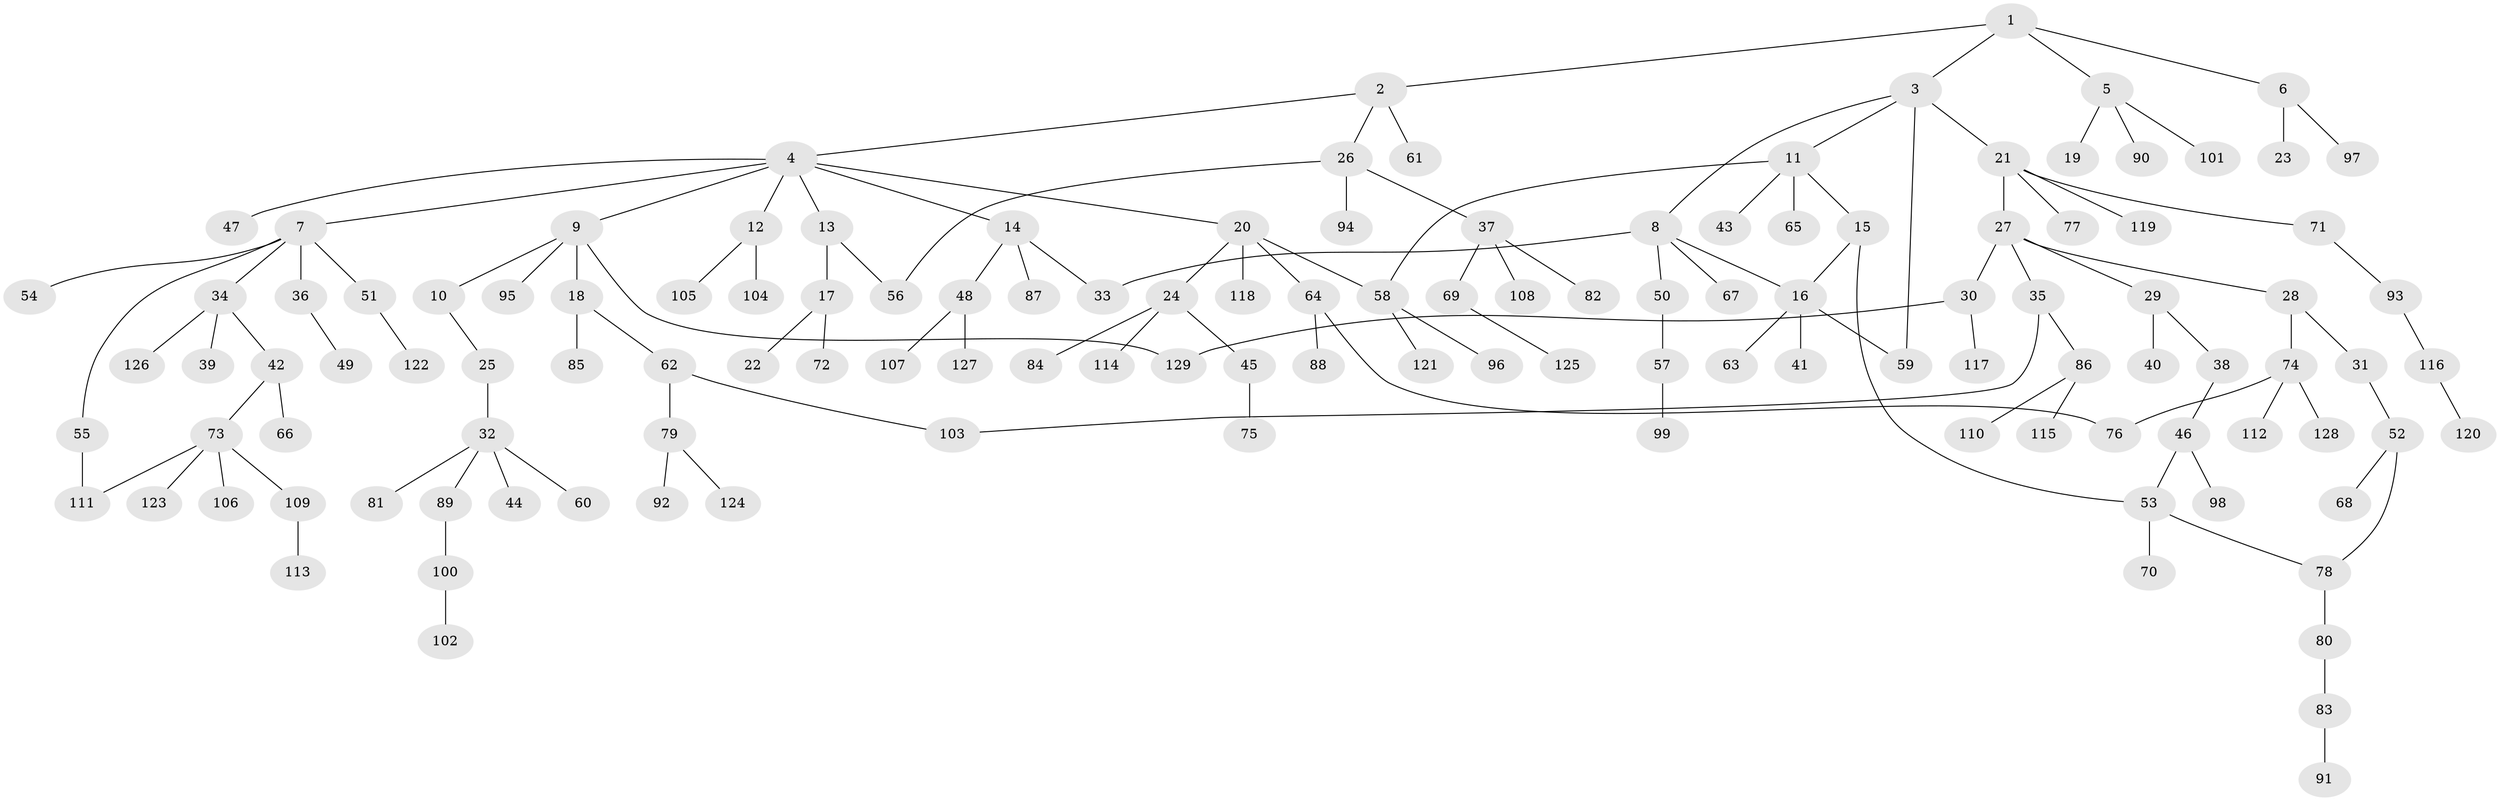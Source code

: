 // coarse degree distribution, {7: 0.022222222222222223, 4: 0.07777777777777778, 12: 0.011111111111111112, 3: 0.1111111111111111, 2: 0.16666666666666666, 6: 0.03333333333333333, 1: 0.5333333333333333, 5: 0.044444444444444446}
// Generated by graph-tools (version 1.1) at 2025/51/02/27/25 19:51:39]
// undirected, 129 vertices, 139 edges
graph export_dot {
graph [start="1"]
  node [color=gray90,style=filled];
  1;
  2;
  3;
  4;
  5;
  6;
  7;
  8;
  9;
  10;
  11;
  12;
  13;
  14;
  15;
  16;
  17;
  18;
  19;
  20;
  21;
  22;
  23;
  24;
  25;
  26;
  27;
  28;
  29;
  30;
  31;
  32;
  33;
  34;
  35;
  36;
  37;
  38;
  39;
  40;
  41;
  42;
  43;
  44;
  45;
  46;
  47;
  48;
  49;
  50;
  51;
  52;
  53;
  54;
  55;
  56;
  57;
  58;
  59;
  60;
  61;
  62;
  63;
  64;
  65;
  66;
  67;
  68;
  69;
  70;
  71;
  72;
  73;
  74;
  75;
  76;
  77;
  78;
  79;
  80;
  81;
  82;
  83;
  84;
  85;
  86;
  87;
  88;
  89;
  90;
  91;
  92;
  93;
  94;
  95;
  96;
  97;
  98;
  99;
  100;
  101;
  102;
  103;
  104;
  105;
  106;
  107;
  108;
  109;
  110;
  111;
  112;
  113;
  114;
  115;
  116;
  117;
  118;
  119;
  120;
  121;
  122;
  123;
  124;
  125;
  126;
  127;
  128;
  129;
  1 -- 2;
  1 -- 3;
  1 -- 5;
  1 -- 6;
  2 -- 4;
  2 -- 26;
  2 -- 61;
  3 -- 8;
  3 -- 11;
  3 -- 21;
  3 -- 59;
  4 -- 7;
  4 -- 9;
  4 -- 12;
  4 -- 13;
  4 -- 14;
  4 -- 20;
  4 -- 47;
  5 -- 19;
  5 -- 90;
  5 -- 101;
  6 -- 23;
  6 -- 97;
  7 -- 34;
  7 -- 36;
  7 -- 51;
  7 -- 54;
  7 -- 55;
  8 -- 16;
  8 -- 50;
  8 -- 67;
  8 -- 33;
  9 -- 10;
  9 -- 18;
  9 -- 95;
  9 -- 129;
  10 -- 25;
  11 -- 15;
  11 -- 43;
  11 -- 65;
  11 -- 58;
  12 -- 104;
  12 -- 105;
  13 -- 17;
  13 -- 56;
  14 -- 33;
  14 -- 48;
  14 -- 87;
  15 -- 53;
  15 -- 16;
  16 -- 41;
  16 -- 59;
  16 -- 63;
  17 -- 22;
  17 -- 72;
  18 -- 62;
  18 -- 85;
  20 -- 24;
  20 -- 58;
  20 -- 64;
  20 -- 118;
  21 -- 27;
  21 -- 71;
  21 -- 77;
  21 -- 119;
  24 -- 45;
  24 -- 84;
  24 -- 114;
  25 -- 32;
  26 -- 37;
  26 -- 94;
  26 -- 56;
  27 -- 28;
  27 -- 29;
  27 -- 30;
  27 -- 35;
  28 -- 31;
  28 -- 74;
  29 -- 38;
  29 -- 40;
  30 -- 117;
  30 -- 129;
  31 -- 52;
  32 -- 44;
  32 -- 60;
  32 -- 81;
  32 -- 89;
  34 -- 39;
  34 -- 42;
  34 -- 126;
  35 -- 86;
  35 -- 103;
  36 -- 49;
  37 -- 69;
  37 -- 82;
  37 -- 108;
  38 -- 46;
  42 -- 66;
  42 -- 73;
  45 -- 75;
  46 -- 53;
  46 -- 98;
  48 -- 107;
  48 -- 127;
  50 -- 57;
  51 -- 122;
  52 -- 68;
  52 -- 78;
  53 -- 70;
  53 -- 78;
  55 -- 111;
  57 -- 99;
  58 -- 96;
  58 -- 121;
  62 -- 79;
  62 -- 103;
  64 -- 88;
  64 -- 76;
  69 -- 125;
  71 -- 93;
  73 -- 106;
  73 -- 109;
  73 -- 111;
  73 -- 123;
  74 -- 76;
  74 -- 112;
  74 -- 128;
  78 -- 80;
  79 -- 92;
  79 -- 124;
  80 -- 83;
  83 -- 91;
  86 -- 110;
  86 -- 115;
  89 -- 100;
  93 -- 116;
  100 -- 102;
  109 -- 113;
  116 -- 120;
}
